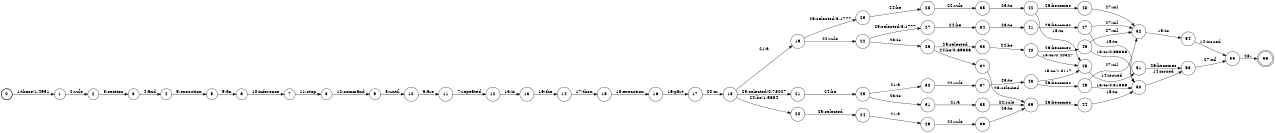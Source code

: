 digraph FST {
rankdir = LR;
size = "8.5,11";
label = "";
center = 1;
orientation = Portrait;
ranksep = "0.4";
nodesep = "0.25";
0 [label = "0", shape = circle, style = bold, fontsize = 14]
	0 -> 1 [label = "1:these/1.4951", fontsize = 14];
1 [label = "1", shape = circle, style = solid, fontsize = 14]
	1 -> 2 [label = "2:rule", fontsize = 14];
2 [label = "2", shape = circle, style = solid, fontsize = 14]
	2 -> 3 [label = "3:section", fontsize = 14];
3 [label = "3", shape = circle, style = solid, fontsize = 14]
	3 -> 4 [label = "4:and", fontsize = 14];
4 [label = "4", shape = circle, style = solid, fontsize = 14]
	4 -> 5 [label = "5:execution", fontsize = 14];
5 [label = "5", shape = circle, style = solid, fontsize = 14]
	5 -> 6 [label = "9:an", fontsize = 14];
6 [label = "6", shape = circle, style = solid, fontsize = 14]
	6 -> 7 [label = "10:inference", fontsize = 14];
7 [label = "7", shape = circle, style = solid, fontsize = 14]
	7 -> 8 [label = "11:stop", fontsize = 14];
8 [label = "8", shape = circle, style = solid, fontsize = 14]
	8 -> 9 [label = "12:command", fontsize = 14];
9 [label = "9", shape = circle, style = solid, fontsize = 14]
	9 -> 10 [label = "8:until", fontsize = 14];
10 [label = "10", shape = circle, style = solid, fontsize = 14]
	10 -> 11 [label = "6:are", fontsize = 14];
11 [label = "11", shape = circle, style = solid, fontsize = 14]
	11 -> 12 [label = "7:repeated", fontsize = 14];
12 [label = "12", shape = circle, style = solid, fontsize = 14]
	12 -> 13 [label = "13:is", fontsize = 14];
13 [label = "13", shape = circle, style = solid, fontsize = 14]
	13 -> 14 [label = "16:the", fontsize = 14];
14 [label = "14", shape = circle, style = solid, fontsize = 14]
	14 -> 15 [label = "17:then", fontsize = 14];
15 [label = "15", shape = circle, style = solid, fontsize = 14]
	15 -> 16 [label = "18:execution", fontsize = 14];
16 [label = "16", shape = circle, style = solid, fontsize = 14]
	16 -> 17 [label = "19:part", fontsize = 14];
17 [label = "17", shape = circle, style = solid, fontsize = 14]
	17 -> 18 [label = "20:or", fontsize = 14];
18 [label = "18", shape = circle, style = solid, fontsize = 14]
	18 -> 19 [label = "21:a", fontsize = 14];
	18 -> 20 [label = "24:be/1.5684", fontsize = 14];
	18 -> 21 [label = "25:selected/0.78027", fontsize = 14];
19 [label = "19", shape = circle, style = solid, fontsize = 14]
	19 -> 22 [label = "22:rule", fontsize = 14];
	19 -> 23 [label = "25:selected/3.1777", fontsize = 14];
20 [label = "20", shape = circle, style = solid, fontsize = 14]
	20 -> 24 [label = "25:selected", fontsize = 14];
21 [label = "21", shape = circle, style = solid, fontsize = 14]
	21 -> 25 [label = "24:be", fontsize = 14];
22 [label = "22", shape = circle, style = solid, fontsize = 14]
	22 -> 26 [label = "23:to", fontsize = 14];
	22 -> 27 [label = "25:selected/3.1777", fontsize = 14];
23 [label = "23", shape = circle, style = solid, fontsize = 14]
	23 -> 28 [label = "24:be", fontsize = 14];
24 [label = "24", shape = circle, style = solid, fontsize = 14]
	24 -> 29 [label = "21:a", fontsize = 14];
25 [label = "25", shape = circle, style = solid, fontsize = 14]
	25 -> 30 [label = "21:a", fontsize = 14];
	25 -> 31 [label = "23:to", fontsize = 14];
26 [label = "26", shape = circle, style = solid, fontsize = 14]
	26 -> 32 [label = "24:be/0.69336", fontsize = 14];
	26 -> 33 [label = "25:selected", fontsize = 14];
27 [label = "27", shape = circle, style = solid, fontsize = 14]
	27 -> 34 [label = "24:be", fontsize = 14];
28 [label = "28", shape = circle, style = solid, fontsize = 14]
	28 -> 35 [label = "22:rule", fontsize = 14];
29 [label = "29", shape = circle, style = solid, fontsize = 14]
	29 -> 36 [label = "22:rule", fontsize = 14];
30 [label = "30", shape = circle, style = solid, fontsize = 14]
	30 -> 37 [label = "22:rule", fontsize = 14];
31 [label = "31", shape = circle, style = solid, fontsize = 14]
	31 -> 38 [label = "21:a", fontsize = 14];
32 [label = "32", shape = circle, style = solid, fontsize = 14]
	32 -> 39 [label = "25:selected", fontsize = 14];
33 [label = "33", shape = circle, style = solid, fontsize = 14]
	33 -> 40 [label = "24:be", fontsize = 14];
34 [label = "34", shape = circle, style = solid, fontsize = 14]
	34 -> 41 [label = "23:to", fontsize = 14];
35 [label = "35", shape = circle, style = solid, fontsize = 14]
	35 -> 42 [label = "23:to", fontsize = 14];
36 [label = "36", shape = circle, style = solid, fontsize = 14]
	36 -> 39 [label = "23:to", fontsize = 14];
37 [label = "37", shape = circle, style = solid, fontsize = 14]
	37 -> 43 [label = "23:to", fontsize = 14];
38 [label = "38", shape = circle, style = solid, fontsize = 14]
	38 -> 39 [label = "22:rule", fontsize = 14];
39 [label = "39", shape = circle, style = solid, fontsize = 14]
	39 -> 44 [label = "26:becomes", fontsize = 14];
40 [label = "40", shape = circle, style = solid, fontsize = 14]
	40 -> 45 [label = "15:to/0.40527", fontsize = 14];
	40 -> 46 [label = "26:becomes", fontsize = 14];
41 [label = "41", shape = circle, style = solid, fontsize = 14]
	41 -> 47 [label = "26:becomes", fontsize = 14];
42 [label = "42", shape = circle, style = solid, fontsize = 14]
	42 -> 45 [label = "15:to", fontsize = 14];
	42 -> 48 [label = "26:becomes", fontsize = 14];
43 [label = "43", shape = circle, style = solid, fontsize = 14]
	43 -> 45 [label = "15:to/1.0117", fontsize = 14];
	43 -> 49 [label = "26:becomes", fontsize = 14];
44 [label = "44", shape = circle, style = solid, fontsize = 14]
	44 -> 50 [label = "15:to", fontsize = 14];
45 [label = "45", shape = circle, style = solid, fontsize = 14]
	45 -> 51 [label = "14:issued", fontsize = 14];
46 [label = "46", shape = circle, style = solid, fontsize = 14]
	46 -> 50 [label = "15:to/0.69336", fontsize = 14];
	46 -> 52 [label = "27:nil", fontsize = 14];
47 [label = "47", shape = circle, style = solid, fontsize = 14]
	47 -> 50 [label = "15:to", fontsize = 14];
	47 -> 52 [label = "27:nil", fontsize = 14];
48 [label = "48", shape = circle, style = solid, fontsize = 14]
	48 -> 52 [label = "27:nil", fontsize = 14];
49 [label = "49", shape = circle, style = solid, fontsize = 14]
	49 -> 50 [label = "15:to/0.31836", fontsize = 14];
	49 -> 52 [label = "27:nil", fontsize = 14];
50 [label = "50", shape = circle, style = solid, fontsize = 14]
	50 -> 53 [label = "14:issued", fontsize = 14];
51 [label = "51", shape = circle, style = solid, fontsize = 14]
	51 -> 53 [label = "26:becomes", fontsize = 14];
52 [label = "52", shape = circle, style = solid, fontsize = 14]
	52 -> 54 [label = "15:to", fontsize = 14];
53 [label = "53", shape = circle, style = solid, fontsize = 14]
	53 -> 55 [label = "27:nil", fontsize = 14];
54 [label = "54", shape = circle, style = solid, fontsize = 14]
	54 -> 55 [label = "14:issued", fontsize = 14];
55 [label = "55", shape = circle, style = solid, fontsize = 14]
	55 -> 56 [label = "28:.", fontsize = 14];
56 [label = "56", shape = doublecircle, style = solid, fontsize = 14]
}
